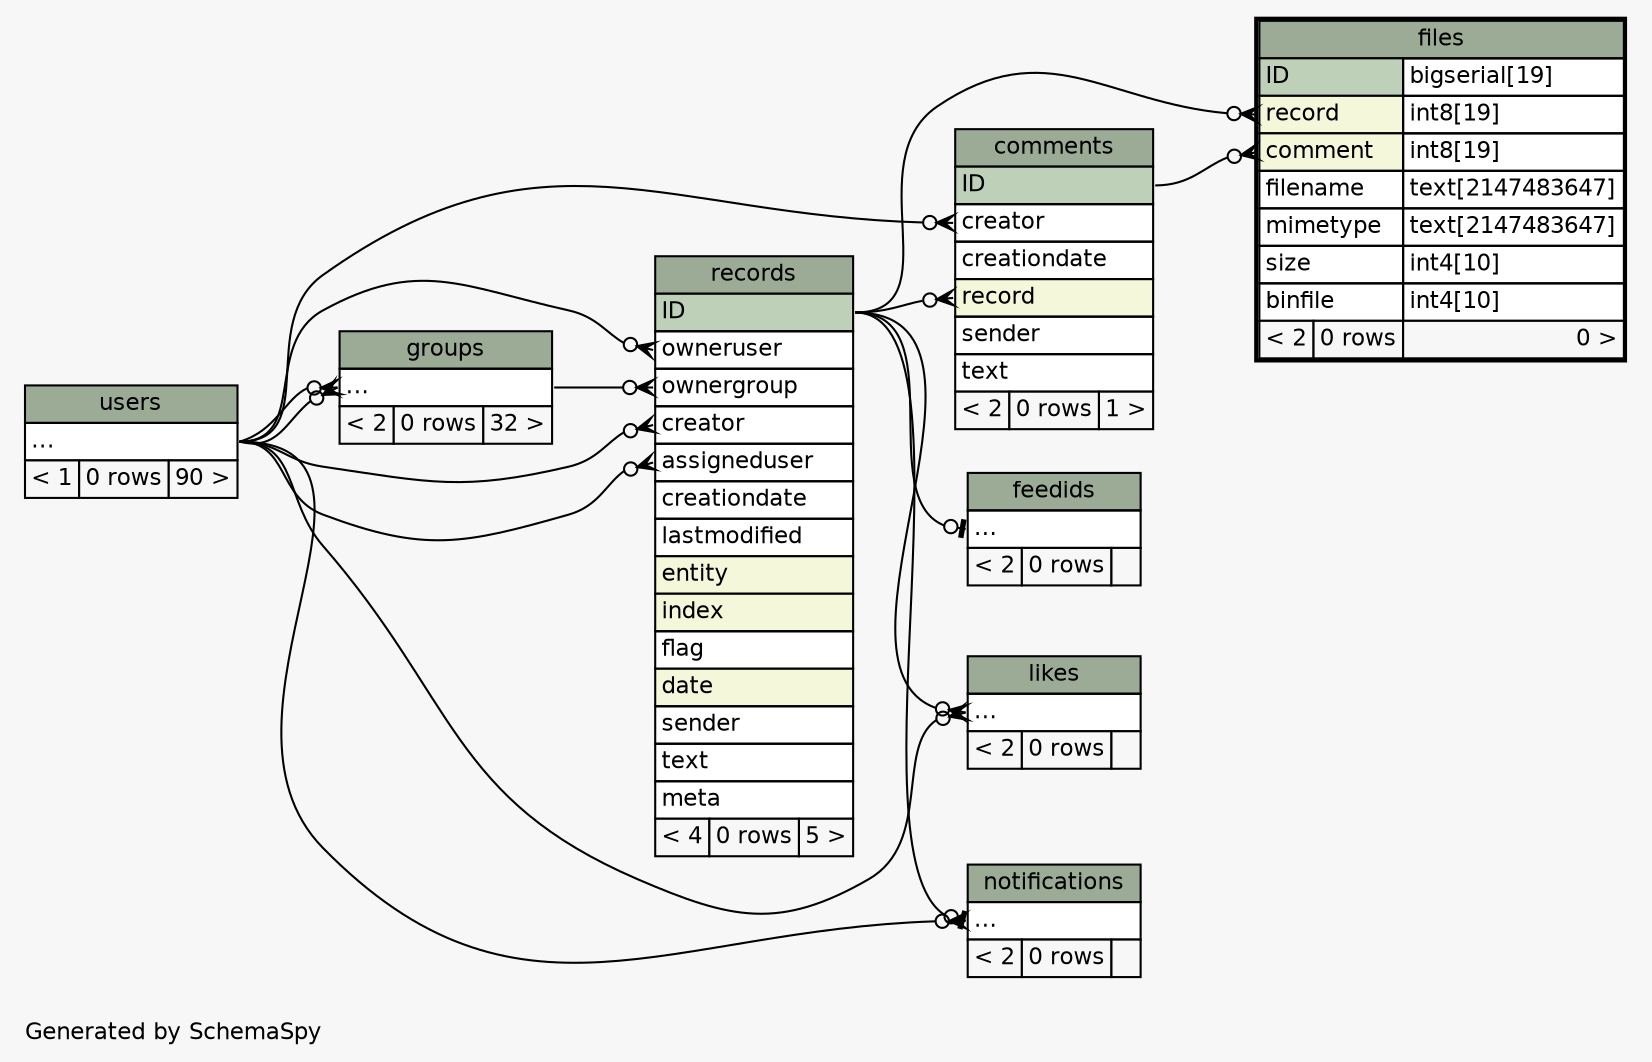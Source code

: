 // dot 2.38.0 on Mac OS X 10.11.3
// SchemaSpy rev 590
digraph "twoDegreesRelationshipsDiagram" {
  graph [
    rankdir="RL"
    bgcolor="#f7f7f7"
    label="\nGenerated by SchemaSpy"
    labeljust="l"
    nodesep="0.18"
    ranksep="0.46"
    fontname="Helvetica"
    fontsize="11"
  ];
  node [
    fontname="Helvetica"
    fontsize="11"
    shape="plaintext"
  ];
  edge [
    arrowsize="0.8"
  ];
  "comments":"creator":w -> "users":"elipses":e [arrowhead=none dir=back arrowtail=crowodot];
  "comments":"record":w -> "records":"ID":e [arrowhead=none dir=back arrowtail=crowodot];
  "feedids":"elipses":w -> "records":"ID":e [arrowhead=none dir=back arrowtail=teeodot];
  "files":"comment":w -> "comments":"ID":e [arrowhead=none dir=back arrowtail=crowodot];
  "files":"record":w -> "records":"ID":e [arrowhead=none dir=back arrowtail=crowodot];
  "groups":"elipses":w -> "users":"elipses":e [arrowhead=none dir=back arrowtail=crowodot];
  "groups":"elipses":w -> "users":"elipses":e [arrowhead=none dir=back arrowtail=crowodot];
  "likes":"elipses":w -> "users":"elipses":e [arrowhead=none dir=back arrowtail=crowodot];
  "likes":"elipses":w -> "records":"ID":e [arrowhead=none dir=back arrowtail=crowodot];
  "notifications":"elipses":w -> "records":"ID":e [arrowhead=none dir=back arrowtail=teeodot];
  "notifications":"elipses":w -> "users":"elipses":e [arrowhead=none dir=back arrowtail=crowodot];
  "records":"assigneduser":w -> "users":"elipses":e [arrowhead=none dir=back arrowtail=crowodot];
  "records":"creator":w -> "users":"elipses":e [arrowhead=none dir=back arrowtail=crowodot];
  "records":"ownergroup":w -> "groups":"elipses":e [arrowhead=none dir=back arrowtail=crowodot];
  "records":"owneruser":w -> "users":"elipses":e [arrowhead=none dir=back arrowtail=crowodot];
  "comments" [
    label=<
    <TABLE BORDER="0" CELLBORDER="1" CELLSPACING="0" BGCOLOR="#ffffff">
      <TR><TD COLSPAN="3" BGCOLOR="#9bab96" ALIGN="CENTER">comments</TD></TR>
      <TR><TD PORT="ID" COLSPAN="3" BGCOLOR="#bed1b8" ALIGN="LEFT">ID</TD></TR>
      <TR><TD PORT="creator" COLSPAN="3" ALIGN="LEFT">creator</TD></TR>
      <TR><TD PORT="creationdate" COLSPAN="3" ALIGN="LEFT">creationdate</TD></TR>
      <TR><TD PORT="record" COLSPAN="3" BGCOLOR="#f4f7da" ALIGN="LEFT">record</TD></TR>
      <TR><TD PORT="sender" COLSPAN="3" ALIGN="LEFT">sender</TD></TR>
      <TR><TD PORT="text" COLSPAN="3" ALIGN="LEFT">text</TD></TR>
      <TR><TD ALIGN="LEFT" BGCOLOR="#f7f7f7">&lt; 2</TD><TD ALIGN="RIGHT" BGCOLOR="#f7f7f7">0 rows</TD><TD ALIGN="RIGHT" BGCOLOR="#f7f7f7">1 &gt;</TD></TR>
    </TABLE>>
    URL="comments.html"
    tooltip="comments"
  ];
  "feedids" [
    label=<
    <TABLE BORDER="0" CELLBORDER="1" CELLSPACING="0" BGCOLOR="#ffffff">
      <TR><TD COLSPAN="3" BGCOLOR="#9bab96" ALIGN="CENTER">feedids</TD></TR>
      <TR><TD PORT="elipses" COLSPAN="3" ALIGN="LEFT">...</TD></TR>
      <TR><TD ALIGN="LEFT" BGCOLOR="#f7f7f7">&lt; 2</TD><TD ALIGN="RIGHT" BGCOLOR="#f7f7f7">0 rows</TD><TD ALIGN="RIGHT" BGCOLOR="#f7f7f7">  </TD></TR>
    </TABLE>>
    URL="feedids.html"
    tooltip="feedids"
  ];
  "files" [
    label=<
    <TABLE BORDER="2" CELLBORDER="1" CELLSPACING="0" BGCOLOR="#ffffff">
      <TR><TD COLSPAN="3" BGCOLOR="#9bab96" ALIGN="CENTER">files</TD></TR>
      <TR><TD PORT="ID" COLSPAN="2" BGCOLOR="#bed1b8" ALIGN="LEFT">ID</TD><TD PORT="ID.type" ALIGN="LEFT">bigserial[19]</TD></TR>
      <TR><TD PORT="record" COLSPAN="2" BGCOLOR="#f4f7da" ALIGN="LEFT">record</TD><TD PORT="record.type" ALIGN="LEFT">int8[19]</TD></TR>
      <TR><TD PORT="comment" COLSPAN="2" BGCOLOR="#f4f7da" ALIGN="LEFT">comment</TD><TD PORT="comment.type" ALIGN="LEFT">int8[19]</TD></TR>
      <TR><TD PORT="filename" COLSPAN="2" ALIGN="LEFT">filename</TD><TD PORT="filename.type" ALIGN="LEFT">text[2147483647]</TD></TR>
      <TR><TD PORT="mimetype" COLSPAN="2" ALIGN="LEFT">mimetype</TD><TD PORT="mimetype.type" ALIGN="LEFT">text[2147483647]</TD></TR>
      <TR><TD PORT="size" COLSPAN="2" ALIGN="LEFT">size</TD><TD PORT="size.type" ALIGN="LEFT">int4[10]</TD></TR>
      <TR><TD PORT="binfile" COLSPAN="2" ALIGN="LEFT">binfile</TD><TD PORT="binfile.type" ALIGN="LEFT">int4[10]</TD></TR>
      <TR><TD ALIGN="LEFT" BGCOLOR="#f7f7f7">&lt; 2</TD><TD ALIGN="RIGHT" BGCOLOR="#f7f7f7">0 rows</TD><TD ALIGN="RIGHT" BGCOLOR="#f7f7f7">0 &gt;</TD></TR>
    </TABLE>>
    URL="files.html"
    tooltip="files"
  ];
  "groups" [
    label=<
    <TABLE BORDER="0" CELLBORDER="1" CELLSPACING="0" BGCOLOR="#ffffff">
      <TR><TD COLSPAN="3" BGCOLOR="#9bab96" ALIGN="CENTER">groups</TD></TR>
      <TR><TD PORT="elipses" COLSPAN="3" ALIGN="LEFT">...</TD></TR>
      <TR><TD ALIGN="LEFT" BGCOLOR="#f7f7f7">&lt; 2</TD><TD ALIGN="RIGHT" BGCOLOR="#f7f7f7">0 rows</TD><TD ALIGN="RIGHT" BGCOLOR="#f7f7f7">32 &gt;</TD></TR>
    </TABLE>>
    URL="groups.html"
    tooltip="groups"
  ];
  "likes" [
    label=<
    <TABLE BORDER="0" CELLBORDER="1" CELLSPACING="0" BGCOLOR="#ffffff">
      <TR><TD COLSPAN="3" BGCOLOR="#9bab96" ALIGN="CENTER">likes</TD></TR>
      <TR><TD PORT="elipses" COLSPAN="3" ALIGN="LEFT">...</TD></TR>
      <TR><TD ALIGN="LEFT" BGCOLOR="#f7f7f7">&lt; 2</TD><TD ALIGN="RIGHT" BGCOLOR="#f7f7f7">0 rows</TD><TD ALIGN="RIGHT" BGCOLOR="#f7f7f7">  </TD></TR>
    </TABLE>>
    URL="likes.html"
    tooltip="likes"
  ];
  "notifications" [
    label=<
    <TABLE BORDER="0" CELLBORDER="1" CELLSPACING="0" BGCOLOR="#ffffff">
      <TR><TD COLSPAN="3" BGCOLOR="#9bab96" ALIGN="CENTER">notifications</TD></TR>
      <TR><TD PORT="elipses" COLSPAN="3" ALIGN="LEFT">...</TD></TR>
      <TR><TD ALIGN="LEFT" BGCOLOR="#f7f7f7">&lt; 2</TD><TD ALIGN="RIGHT" BGCOLOR="#f7f7f7">0 rows</TD><TD ALIGN="RIGHT" BGCOLOR="#f7f7f7">  </TD></TR>
    </TABLE>>
    URL="notifications.html"
    tooltip="notifications"
  ];
  "records" [
    label=<
    <TABLE BORDER="0" CELLBORDER="1" CELLSPACING="0" BGCOLOR="#ffffff">
      <TR><TD COLSPAN="3" BGCOLOR="#9bab96" ALIGN="CENTER">records</TD></TR>
      <TR><TD PORT="ID" COLSPAN="3" BGCOLOR="#bed1b8" ALIGN="LEFT">ID</TD></TR>
      <TR><TD PORT="owneruser" COLSPAN="3" ALIGN="LEFT">owneruser</TD></TR>
      <TR><TD PORT="ownergroup" COLSPAN="3" ALIGN="LEFT">ownergroup</TD></TR>
      <TR><TD PORT="creator" COLSPAN="3" ALIGN="LEFT">creator</TD></TR>
      <TR><TD PORT="assigneduser" COLSPAN="3" ALIGN="LEFT">assigneduser</TD></TR>
      <TR><TD PORT="creationdate" COLSPAN="3" ALIGN="LEFT">creationdate</TD></TR>
      <TR><TD PORT="lastmodified" COLSPAN="3" ALIGN="LEFT">lastmodified</TD></TR>
      <TR><TD PORT="entity" COLSPAN="3" BGCOLOR="#f4f7da" ALIGN="LEFT">entity</TD></TR>
      <TR><TD PORT="index" COLSPAN="3" BGCOLOR="#f4f7da" ALIGN="LEFT">index</TD></TR>
      <TR><TD PORT="flag" COLSPAN="3" ALIGN="LEFT">flag</TD></TR>
      <TR><TD PORT="date" COLSPAN="3" BGCOLOR="#f4f7da" ALIGN="LEFT">date</TD></TR>
      <TR><TD PORT="sender" COLSPAN="3" ALIGN="LEFT">sender</TD></TR>
      <TR><TD PORT="text" COLSPAN="3" ALIGN="LEFT">text</TD></TR>
      <TR><TD PORT="meta" COLSPAN="3" ALIGN="LEFT">meta</TD></TR>
      <TR><TD ALIGN="LEFT" BGCOLOR="#f7f7f7">&lt; 4</TD><TD ALIGN="RIGHT" BGCOLOR="#f7f7f7">0 rows</TD><TD ALIGN="RIGHT" BGCOLOR="#f7f7f7">5 &gt;</TD></TR>
    </TABLE>>
    URL="records.html"
    tooltip="records"
  ];
  "users" [
    label=<
    <TABLE BORDER="0" CELLBORDER="1" CELLSPACING="0" BGCOLOR="#ffffff">
      <TR><TD COLSPAN="3" BGCOLOR="#9bab96" ALIGN="CENTER">users</TD></TR>
      <TR><TD PORT="elipses" COLSPAN="3" ALIGN="LEFT">...</TD></TR>
      <TR><TD ALIGN="LEFT" BGCOLOR="#f7f7f7">&lt; 1</TD><TD ALIGN="RIGHT" BGCOLOR="#f7f7f7">0 rows</TD><TD ALIGN="RIGHT" BGCOLOR="#f7f7f7">90 &gt;</TD></TR>
    </TABLE>>
    URL="users.html"
    tooltip="users"
  ];
}
